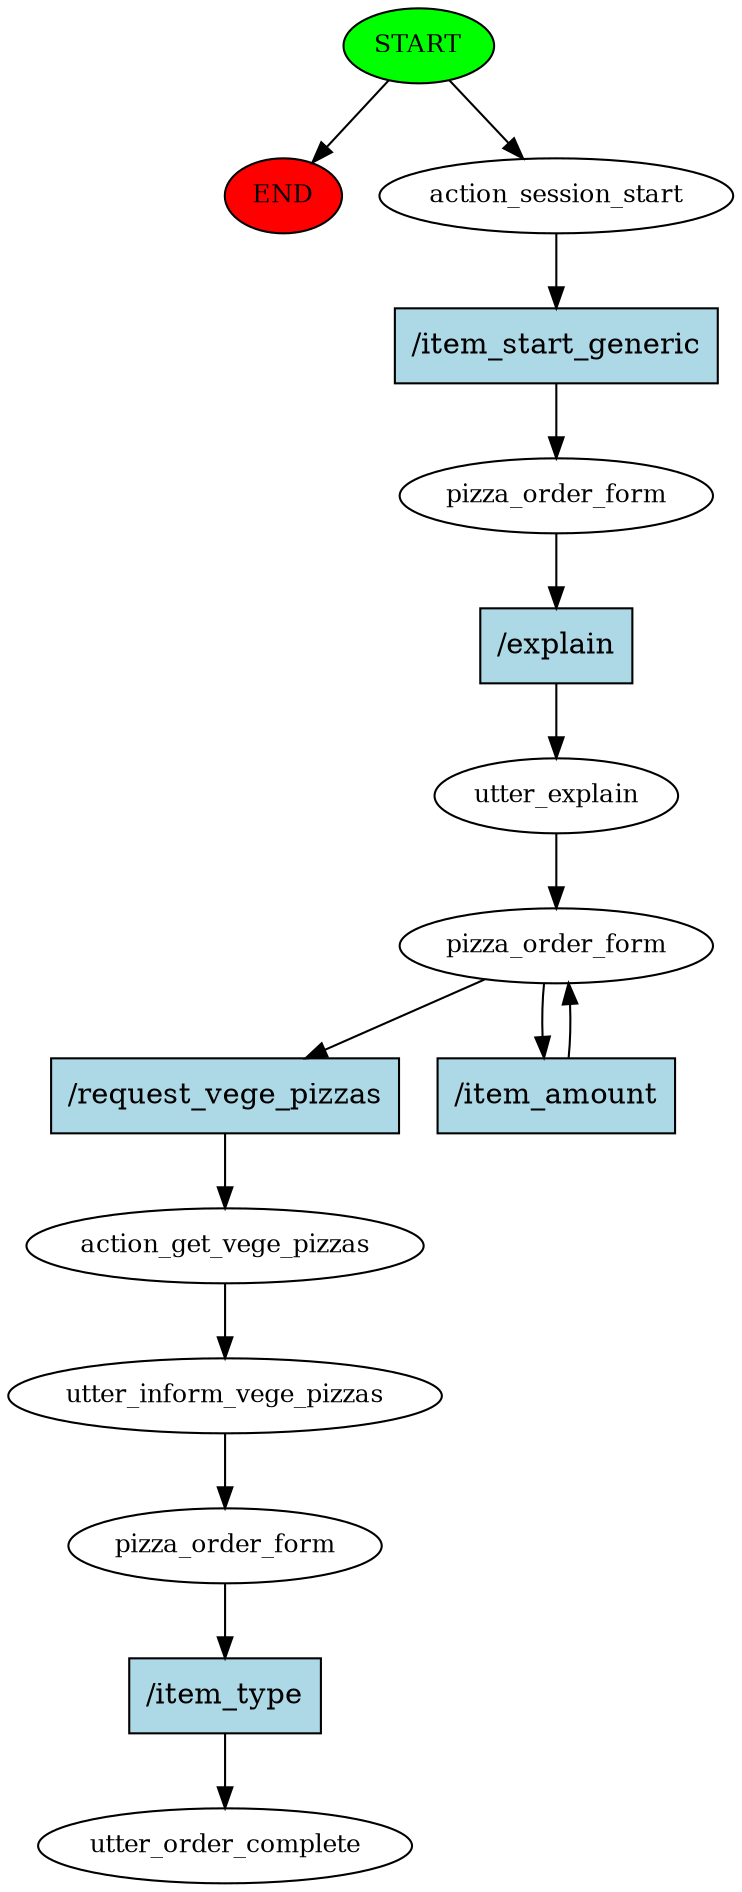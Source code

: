 digraph  {
0 [class="start active", fillcolor=green, fontsize=12, label=START, style=filled];
"-1" [class=end, fillcolor=red, fontsize=12, label=END, style=filled];
1 [class=active, fontsize=12, label=action_session_start];
2 [class=active, fontsize=12, label=pizza_order_form];
3 [class=active, fontsize=12, label=utter_explain];
4 [class=active, fontsize=12, label=pizza_order_form];
6 [class=active, fontsize=12, label=action_get_vege_pizzas];
7 [class=active, fontsize=12, label=utter_inform_vege_pizzas];
8 [class=active, fontsize=12, label=pizza_order_form];
9 [class="dashed active", fontsize=12, label=utter_order_complete];
10 [class="intent active", fillcolor=lightblue, label="/item_start_generic", shape=rect, style=filled];
11 [class="intent active", fillcolor=lightblue, label="/explain", shape=rect, style=filled];
12 [class="intent active", fillcolor=lightblue, label="/request_vege_pizzas", shape=rect, style=filled];
13 [class="intent active", fillcolor=lightblue, label="/item_amount", shape=rect, style=filled];
14 [class="intent active", fillcolor=lightblue, label="/item_type", shape=rect, style=filled];
0 -> "-1"  [class="", key=NONE, label=""];
0 -> 1  [class=active, key=NONE, label=""];
1 -> 10  [class=active, key=0];
2 -> 11  [class=active, key=0];
3 -> 4  [class=active, key=NONE, label=""];
4 -> 12  [class=active, key=0];
4 -> 13  [class=active, key=0];
6 -> 7  [class=active, key=NONE, label=""];
7 -> 8  [class=active, key=NONE, label=""];
8 -> 14  [class=active, key=0];
10 -> 2  [class=active, key=0];
11 -> 3  [class=active, key=0];
12 -> 6  [class=active, key=0];
13 -> 4  [class=active, key=0];
14 -> 9  [class=active, key=0];
}
